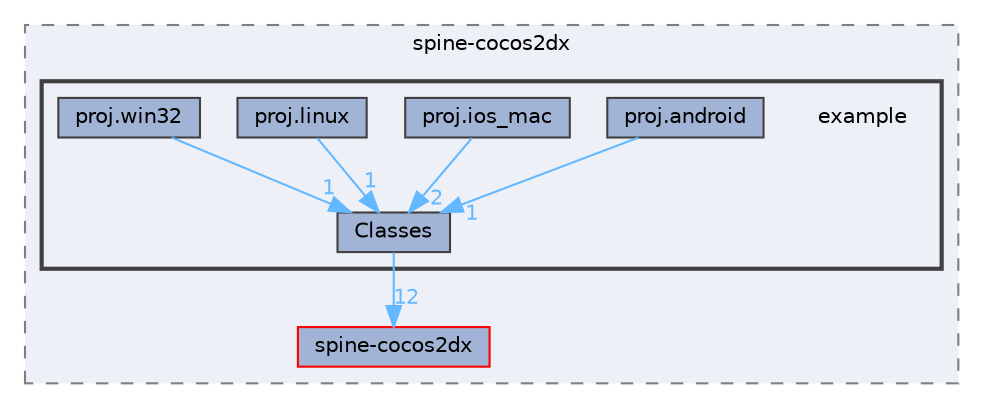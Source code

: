 digraph "external/spine-runtimes/spine-cocos2dx/example"
{
 // LATEX_PDF_SIZE
  bgcolor="transparent";
  edge [fontname=Helvetica,fontsize=10,labelfontname=Helvetica,labelfontsize=10];
  node [fontname=Helvetica,fontsize=10,shape=box,height=0.2,width=0.4];
  compound=true
  subgraph clusterdir_7a55ec0666b976e498a72dee645eb399 {
    graph [ bgcolor="#edf0f7", pencolor="grey50", label="spine-cocos2dx", fontname=Helvetica,fontsize=10 style="filled,dashed", URL="dir_7a55ec0666b976e498a72dee645eb399.html",tooltip=""]
  dir_884e8c8a1e7740a1e5f472dd8ab7e19b [label="spine-cocos2dx", fillcolor="#a2b4d6", color="red", style="filled", URL="dir_884e8c8a1e7740a1e5f472dd8ab7e19b.html",tooltip=""];
  subgraph clusterdir_7b2de9e89da16250ada699e86bb3255b {
    graph [ bgcolor="#edf0f7", pencolor="grey25", label="", fontname=Helvetica,fontsize=10 style="filled,bold", URL="dir_7b2de9e89da16250ada699e86bb3255b.html",tooltip=""]
    dir_7b2de9e89da16250ada699e86bb3255b [shape=plaintext, label="example"];
  dir_83132952ce7cf36dccb9fdc16923a171 [label="Classes", fillcolor="#a2b4d6", color="grey25", style="filled", URL="dir_83132952ce7cf36dccb9fdc16923a171.html",tooltip=""];
  dir_015460658e33b51adc5f3aafcb55f5cb [label="proj.android", fillcolor="#a2b4d6", color="grey25", style="filled", URL="dir_015460658e33b51adc5f3aafcb55f5cb.html",tooltip=""];
  dir_22ec27066ba65b68bfeb3ec4f7541da3 [label="proj.ios_mac", fillcolor="#a2b4d6", color="grey25", style="filled", URL="dir_22ec27066ba65b68bfeb3ec4f7541da3.html",tooltip=""];
  dir_1b875c53548f6fa1fa93519027ad6d80 [label="proj.linux", fillcolor="#a2b4d6", color="grey25", style="filled", URL="dir_1b875c53548f6fa1fa93519027ad6d80.html",tooltip=""];
  dir_9aea3be9b01fe8f581c02bc7507a7b02 [label="proj.win32", fillcolor="#a2b4d6", color="grey25", style="filled", URL="dir_9aea3be9b01fe8f581c02bc7507a7b02.html",tooltip=""];
  }
  }
  dir_83132952ce7cf36dccb9fdc16923a171->dir_884e8c8a1e7740a1e5f472dd8ab7e19b [headlabel="12", labeldistance=1.5 headhref="dir_000122_000712.html" href="dir_000122_000712.html" color="steelblue1" fontcolor="steelblue1"];
  dir_015460658e33b51adc5f3aafcb55f5cb->dir_83132952ce7cf36dccb9fdc16923a171 [headlabel="1", labeldistance=1.5 headhref="dir_000571_000122.html" href="dir_000571_000122.html" color="steelblue1" fontcolor="steelblue1"];
  dir_22ec27066ba65b68bfeb3ec4f7541da3->dir_83132952ce7cf36dccb9fdc16923a171 [headlabel="2", labeldistance=1.5 headhref="dir_000572_000122.html" href="dir_000572_000122.html" color="steelblue1" fontcolor="steelblue1"];
  dir_1b875c53548f6fa1fa93519027ad6d80->dir_83132952ce7cf36dccb9fdc16923a171 [headlabel="1", labeldistance=1.5 headhref="dir_000573_000122.html" href="dir_000573_000122.html" color="steelblue1" fontcolor="steelblue1"];
  dir_9aea3be9b01fe8f581c02bc7507a7b02->dir_83132952ce7cf36dccb9fdc16923a171 [headlabel="1", labeldistance=1.5 headhref="dir_000574_000122.html" href="dir_000574_000122.html" color="steelblue1" fontcolor="steelblue1"];
}
